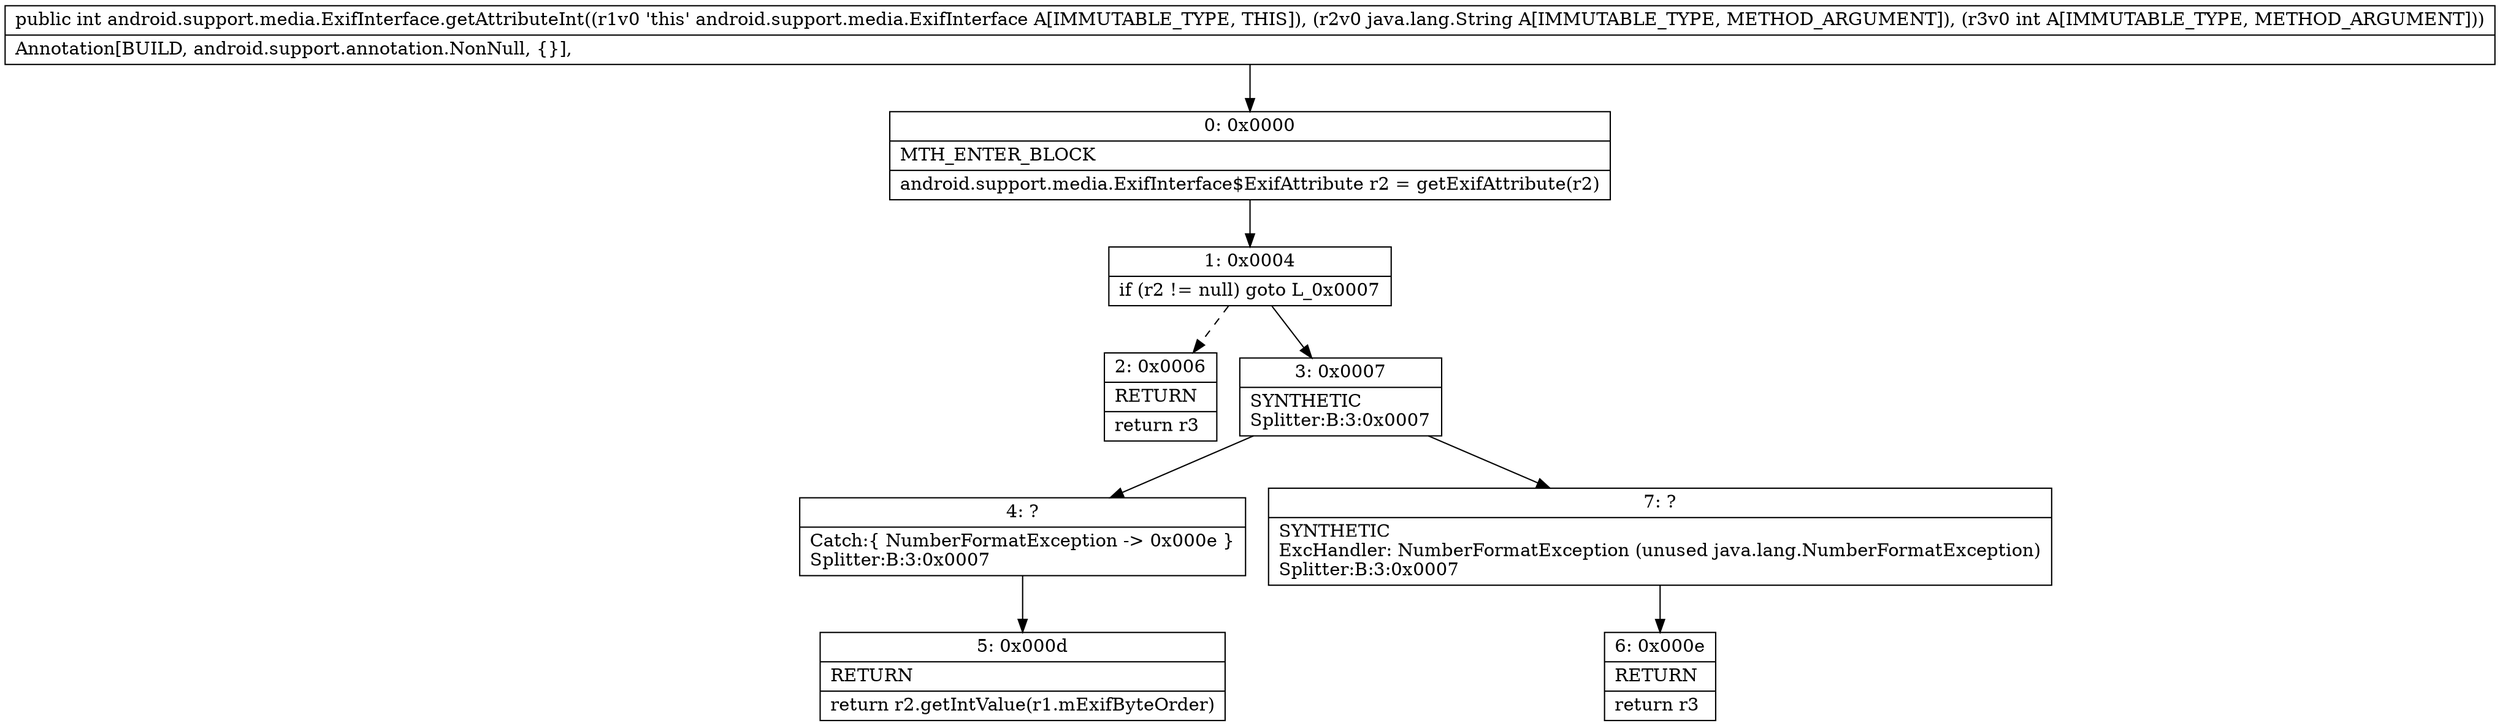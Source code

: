 digraph "CFG forandroid.support.media.ExifInterface.getAttributeInt(Ljava\/lang\/String;I)I" {
Node_0 [shape=record,label="{0\:\ 0x0000|MTH_ENTER_BLOCK\l|android.support.media.ExifInterface$ExifAttribute r2 = getExifAttribute(r2)\l}"];
Node_1 [shape=record,label="{1\:\ 0x0004|if (r2 != null) goto L_0x0007\l}"];
Node_2 [shape=record,label="{2\:\ 0x0006|RETURN\l|return r3\l}"];
Node_3 [shape=record,label="{3\:\ 0x0007|SYNTHETIC\lSplitter:B:3:0x0007\l}"];
Node_4 [shape=record,label="{4\:\ ?|Catch:\{ NumberFormatException \-\> 0x000e \}\lSplitter:B:3:0x0007\l}"];
Node_5 [shape=record,label="{5\:\ 0x000d|RETURN\l|return r2.getIntValue(r1.mExifByteOrder)\l}"];
Node_6 [shape=record,label="{6\:\ 0x000e|RETURN\l|return r3\l}"];
Node_7 [shape=record,label="{7\:\ ?|SYNTHETIC\lExcHandler: NumberFormatException (unused java.lang.NumberFormatException)\lSplitter:B:3:0x0007\l}"];
MethodNode[shape=record,label="{public int android.support.media.ExifInterface.getAttributeInt((r1v0 'this' android.support.media.ExifInterface A[IMMUTABLE_TYPE, THIS]), (r2v0 java.lang.String A[IMMUTABLE_TYPE, METHOD_ARGUMENT]), (r3v0 int A[IMMUTABLE_TYPE, METHOD_ARGUMENT]))  | Annotation[BUILD, android.support.annotation.NonNull, \{\}], \l}"];
MethodNode -> Node_0;
Node_0 -> Node_1;
Node_1 -> Node_2[style=dashed];
Node_1 -> Node_3;
Node_3 -> Node_4;
Node_3 -> Node_7;
Node_4 -> Node_5;
Node_7 -> Node_6;
}

